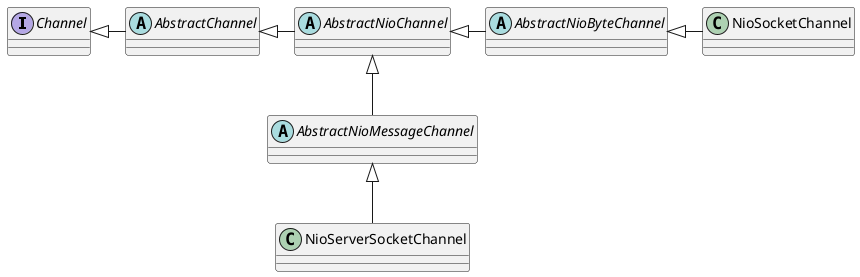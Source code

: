 @startuml

/'abstract class AbstractList
abstract AbstractCollection
interface List
interface Collection

List <|-- AbstractList
Collection <|-- AbstractCollection

Collection <|- List
AbstractCollection <|- AbstractList
AbstractList <|-- ArrayList

class ArrayList {
Object[] elementData
size()
}

enum TimeUnit {
DAYS
HOURS
MINUTES
}'/


interface Channel
Channel <|- AbstractChannel

abstract class AbstractChannel
abstract class AbstractNioChannel

AbstractChannel <|- AbstractNioChannel


abstract class  AbstractNioMessageChannel
AbstractNioChannel <|-- AbstractNioMessageChannel

class NioServerSocketChannel
AbstractNioMessageChannel <|-- NioServerSocketChannel

abstract class AbstractNioByteChannel
AbstractNioChannel <|- AbstractNioByteChannel

class NioSocketChannel
AbstractNioByteChannel <|- NioSocketChannel
@enduml